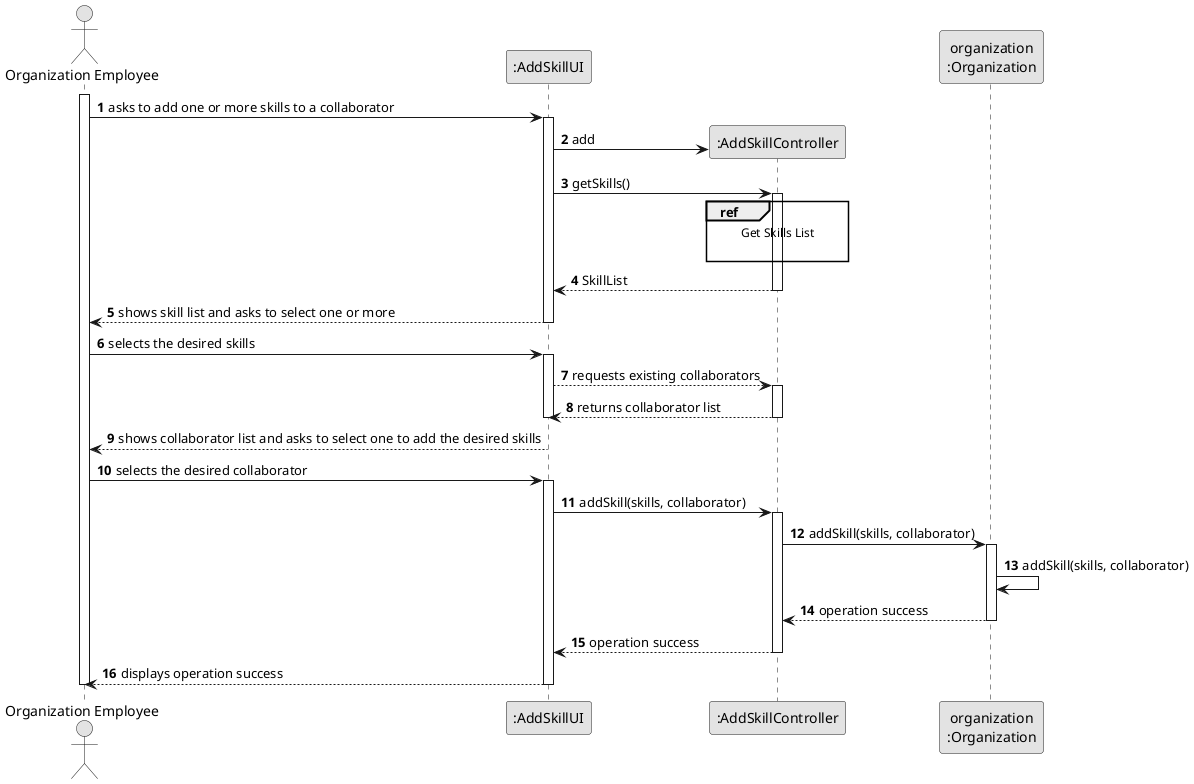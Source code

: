 @startuml
skinparam monochrome true
skinparam packageStyle rectangle
skinparam shadowing false

autonumber

'hide footbox
actor "Organization Employee" as ADM
participant ":AddSkillUI" as UI
participant ":AddSkillController" as CTRL
participant "organization\n:Organization" as ORG

activate ADM

    ADM -> UI : asks to add one or more skills to a collaborator

    activate UI

        UI -> CTRL** : add
        UI -> CTRL : getSkills()
        ref over CTRL
            Get Skills List

        end ref

        activate CTRL

            CTRL --> UI : SkillList
        deactivate CTRL

        UI --> ADM : shows skill list and asks to select one or more
    deactivate UI

    ADM -> UI : selects the desired skills
    activate UI

        UI --> CTRL : requests existing collaborators

        activate CTRL

            CTRL --> UI : returns collaborator list
        deactivate CTRL

    deactivate UI




        UI --> ADM : shows collaborator list and asks to select one to add the desired skills
    deactivate UI

    ADM -> UI : selects the desired collaborator
    activate UI

        UI -> CTRL : addSkill(skills, collaborator)
        activate CTRL

            CTRL -> ORG : addSkill(skills, collaborator)

            activate ORG

                ORG -> ORG : addSkill(skills, collaborator)
                ORG --> CTRL : operation success
            deactivate ORG
            CTRL --> UI : operation success
            deactivate CTRL
            UI --> ADM: displays operation success
    deactivate UI

deactivate ADM

@enduml